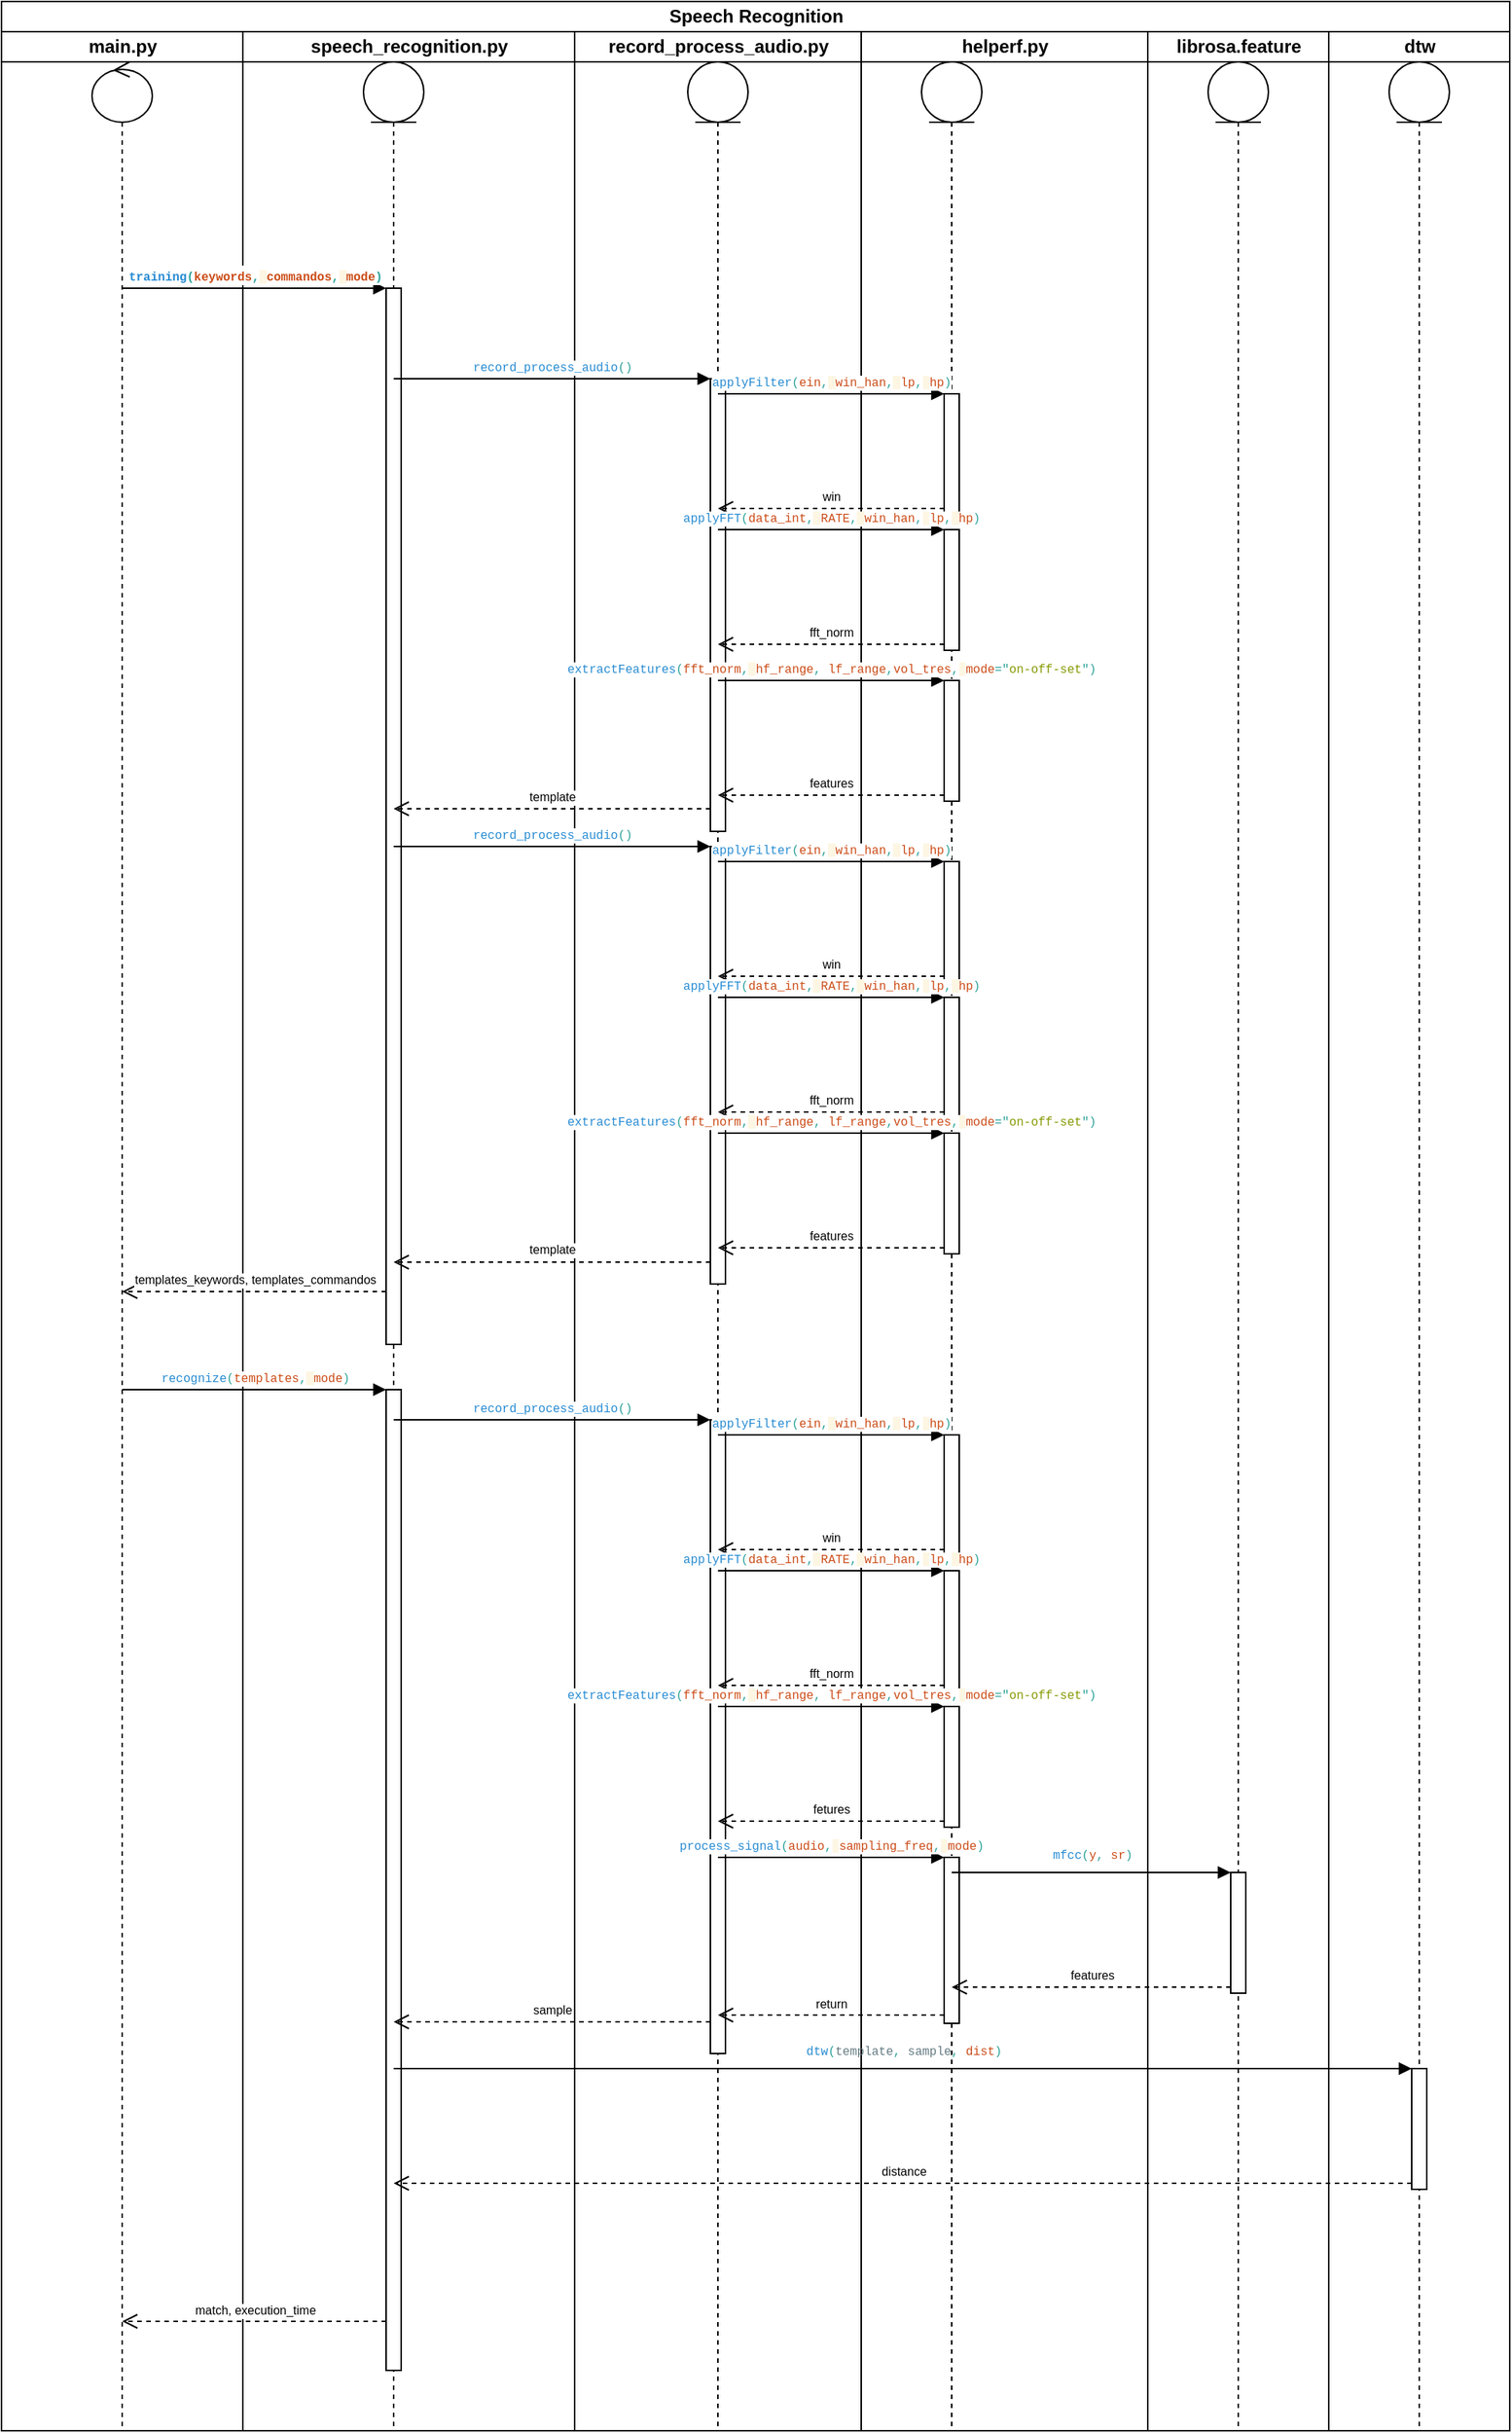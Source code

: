 <mxfile>
    <diagram id="L9CpYDXbvWMQD5tRD1lR" name="Page-1">
        <mxGraphModel dx="1083" dy="636" grid="1" gridSize="10" guides="1" tooltips="1" connect="1" arrows="1" fold="1" page="1" pageScale="1" pageWidth="850" pageHeight="1100" math="0" shadow="0">
            <root>
                <mxCell id="0"/>
                <mxCell id="1" parent="0"/>
                <mxCell id="2" value="Speech Recognition" style="swimlane;childLayout=stackLayout;resizeParent=1;resizeParentMax=0;startSize=20;html=1;" vertex="1" parent="1">
                    <mxGeometry x="20" y="90" width="1000" height="1610" as="geometry"/>
                </mxCell>
                <mxCell id="3" value="main.py" style="swimlane;startSize=20;html=1;" vertex="1" parent="2">
                    <mxGeometry y="20" width="160" height="1590" as="geometry"/>
                </mxCell>
                <mxCell id="10" value="" style="shape=umlLifeline;participant=umlControl;perimeter=lifelinePerimeter;whiteSpace=wrap;html=1;container=1;collapsible=0;recursiveResize=0;verticalAlign=top;spacingTop=36;outlineConnect=0;" vertex="1" parent="3">
                    <mxGeometry x="60" y="20" width="40" height="1570" as="geometry"/>
                </mxCell>
                <mxCell id="4" value="speech_recognition.py" style="swimlane;startSize=20;html=1;" vertex="1" parent="2">
                    <mxGeometry x="160" y="20" width="220" height="1590" as="geometry"/>
                </mxCell>
                <mxCell id="11" value="" style="shape=umlLifeline;participant=umlEntity;perimeter=lifelinePerimeter;whiteSpace=wrap;html=1;container=1;collapsible=0;recursiveResize=0;verticalAlign=top;spacingTop=36;outlineConnect=0;" vertex="1" parent="4">
                    <mxGeometry x="80" y="20" width="40" height="1570" as="geometry"/>
                </mxCell>
                <mxCell id="15" value="" style="html=1;points=[];perimeter=orthogonalPerimeter;" vertex="1" parent="11">
                    <mxGeometry x="15" y="150" width="10" height="700" as="geometry"/>
                </mxCell>
                <mxCell id="30" value="" style="html=1;points=[];perimeter=orthogonalPerimeter;fontSize=8;" vertex="1" parent="11">
                    <mxGeometry x="15" y="880" width="10" height="650" as="geometry"/>
                </mxCell>
                <mxCell id="6" value="record_process_audio.py" style="swimlane;startSize=20;html=1;" vertex="1" parent="2">
                    <mxGeometry x="380" y="20" width="190" height="1590" as="geometry"/>
                </mxCell>
                <mxCell id="13" value="" style="shape=umlLifeline;participant=umlEntity;perimeter=lifelinePerimeter;whiteSpace=wrap;html=1;container=1;collapsible=0;recursiveResize=0;verticalAlign=top;spacingTop=36;outlineConnect=0;" vertex="1" parent="6">
                    <mxGeometry x="75" y="20" width="40" height="1570" as="geometry"/>
                </mxCell>
                <mxCell id="18" value="" style="html=1;points=[];perimeter=orthogonalPerimeter;fontSize=8;" vertex="1" parent="13">
                    <mxGeometry x="15" y="210" width="10" height="300" as="geometry"/>
                </mxCell>
                <mxCell id="33" value="" style="html=1;points=[];perimeter=orthogonalPerimeter;fontSize=8;" vertex="1" parent="13">
                    <mxGeometry x="15" y="900" width="10" height="420" as="geometry"/>
                </mxCell>
                <mxCell id="37" value="" style="html=1;points=[];perimeter=orthogonalPerimeter;fontSize=8;" vertex="1" parent="13">
                    <mxGeometry x="15" y="520" width="10" height="290" as="geometry"/>
                </mxCell>
                <mxCell id="7" value="helperf.py" style="swimlane;startSize=20;html=1;" vertex="1" parent="2">
                    <mxGeometry x="570" y="20" width="190" height="1590" as="geometry"/>
                </mxCell>
                <mxCell id="14" value="" style="shape=umlLifeline;participant=umlEntity;perimeter=lifelinePerimeter;whiteSpace=wrap;html=1;container=1;collapsible=0;recursiveResize=0;verticalAlign=top;spacingTop=36;outlineConnect=0;" vertex="1" parent="7">
                    <mxGeometry x="40" y="20" width="40" height="1570" as="geometry"/>
                </mxCell>
                <mxCell id="21" value="" style="html=1;points=[];perimeter=orthogonalPerimeter;fontSize=8;" vertex="1" parent="14">
                    <mxGeometry x="15" y="220" width="10" height="80" as="geometry"/>
                </mxCell>
                <mxCell id="24" value="" style="html=1;points=[];perimeter=orthogonalPerimeter;fontSize=8;" vertex="1" parent="14">
                    <mxGeometry x="15" y="310" width="10" height="80" as="geometry"/>
                </mxCell>
                <mxCell id="27" value="" style="html=1;points=[];perimeter=orthogonalPerimeter;fontSize=8;" vertex="1" parent="14">
                    <mxGeometry x="15" y="410" width="10" height="80" as="geometry"/>
                </mxCell>
                <mxCell id="40" value="" style="html=1;points=[];perimeter=orthogonalPerimeter;fontSize=8;" vertex="1" parent="14">
                    <mxGeometry x="15" y="530" width="10" height="80" as="geometry"/>
                </mxCell>
                <mxCell id="43" value="" style="html=1;points=[];perimeter=orthogonalPerimeter;fontSize=8;" vertex="1" parent="14">
                    <mxGeometry x="15" y="620" width="10" height="80" as="geometry"/>
                </mxCell>
                <mxCell id="46" value="" style="html=1;points=[];perimeter=orthogonalPerimeter;fontSize=8;" vertex="1" parent="14">
                    <mxGeometry x="15" y="710" width="10" height="80" as="geometry"/>
                </mxCell>
                <mxCell id="51" value="" style="html=1;points=[];perimeter=orthogonalPerimeter;fontSize=8;" vertex="1" parent="14">
                    <mxGeometry x="15" y="910" width="10" height="80" as="geometry"/>
                </mxCell>
                <mxCell id="54" value="" style="html=1;points=[];perimeter=orthogonalPerimeter;fontSize=8;" vertex="1" parent="14">
                    <mxGeometry x="15" y="1000" width="10" height="80" as="geometry"/>
                </mxCell>
                <mxCell id="57" value="" style="html=1;points=[];perimeter=orthogonalPerimeter;fontSize=8;" vertex="1" parent="14">
                    <mxGeometry x="15" y="1090" width="10" height="80" as="geometry"/>
                </mxCell>
                <mxCell id="60" value="" style="html=1;points=[];perimeter=orthogonalPerimeter;fontSize=8;" vertex="1" parent="14">
                    <mxGeometry x="15" y="1190" width="10" height="110" as="geometry"/>
                </mxCell>
                <mxCell id="8" value="librosa.feature" style="swimlane;startSize=20;html=1;" vertex="1" parent="2">
                    <mxGeometry x="760" y="20" width="120" height="1590" as="geometry">
                        <mxRectangle x="730" y="20" width="40" height="1590" as="alternateBounds"/>
                    </mxGeometry>
                </mxCell>
                <mxCell id="63" value="" style="shape=umlLifeline;participant=umlEntity;perimeter=lifelinePerimeter;whiteSpace=wrap;html=1;container=1;collapsible=0;recursiveResize=0;verticalAlign=top;spacingTop=36;outlineConnect=0;fontSize=8;" vertex="1" parent="8">
                    <mxGeometry x="40" y="20" width="40" height="1570" as="geometry"/>
                </mxCell>
                <mxCell id="64" value="" style="html=1;points=[];perimeter=orthogonalPerimeter;fontSize=8;" vertex="1" parent="63">
                    <mxGeometry x="15" y="1200" width="10" height="80" as="geometry"/>
                </mxCell>
                <mxCell id="9" value="dtw" style="swimlane;startSize=20;html=1;" vertex="1" parent="2">
                    <mxGeometry x="880" y="20" width="120" height="1590" as="geometry">
                        <mxRectangle x="880" y="20" width="40" height="1590" as="alternateBounds"/>
                    </mxGeometry>
                </mxCell>
                <mxCell id="72" value="" style="shape=umlLifeline;participant=umlEntity;perimeter=lifelinePerimeter;whiteSpace=wrap;html=1;container=1;collapsible=0;recursiveResize=0;verticalAlign=top;spacingTop=36;outlineConnect=0;fontSize=8;" vertex="1" parent="9">
                    <mxGeometry x="40" y="20" width="40" height="1570" as="geometry"/>
                </mxCell>
                <mxCell id="73" value="" style="html=1;points=[];perimeter=orthogonalPerimeter;fontSize=8;" vertex="1" parent="72">
                    <mxGeometry x="15" y="1330" width="10" height="80" as="geometry"/>
                </mxCell>
                <mxCell id="16" value="&lt;font style=&quot;font-size: 8px;&quot;&gt;&lt;b&gt;&lt;span style=&quot;border-color: var(--border-color); font-family: Consolas, &amp;quot;Courier New&amp;quot;, monospace; text-align: left; color: rgb(38, 139, 210);&quot;&gt;training&lt;/span&gt;&lt;span style=&quot;border-color: var(--border-color); font-family: Consolas, &amp;quot;Courier New&amp;quot;, monospace; text-align: left; color: rgb(42, 161, 152);&quot;&gt;(&lt;/span&gt;&lt;span style=&quot;border-color: var(--border-color); font-family: Consolas, &amp;quot;Courier New&amp;quot;, monospace; text-align: left; color: rgb(203, 75, 22);&quot;&gt;keywords&lt;/span&gt;&lt;span style=&quot;border-color: var(--border-color); font-family: Consolas, &amp;quot;Courier New&amp;quot;, monospace; text-align: left; color: rgb(42, 161, 152);&quot;&gt;,&lt;/span&gt;&lt;span style=&quot;color: rgb(51, 51, 51); font-family: Consolas, &amp;quot;Courier New&amp;quot;, monospace; text-align: left; background-color: rgb(253, 246, 227);&quot;&gt;&amp;nbsp;&lt;/span&gt;&lt;span style=&quot;border-color: var(--border-color); font-family: Consolas, &amp;quot;Courier New&amp;quot;, monospace; text-align: left; color: rgb(203, 75, 22);&quot;&gt;commandos&lt;/span&gt;&lt;span style=&quot;border-color: var(--border-color); font-family: Consolas, &amp;quot;Courier New&amp;quot;, monospace; text-align: left; color: rgb(42, 161, 152);&quot;&gt;,&lt;/span&gt;&lt;span style=&quot;color: rgb(51, 51, 51); font-family: Consolas, &amp;quot;Courier New&amp;quot;, monospace; text-align: left; background-color: rgb(253, 246, 227);&quot;&gt;&amp;nbsp;&lt;/span&gt;&lt;span style=&quot;border-color: var(--border-color); font-family: Consolas, &amp;quot;Courier New&amp;quot;, monospace; text-align: left; color: rgb(203, 75, 22);&quot;&gt;mode&lt;/span&gt;&lt;span style=&quot;border-color: var(--border-color); font-family: Consolas, &amp;quot;Courier New&amp;quot;, monospace; text-align: left; color: rgb(42, 161, 152);&quot;&gt;)&lt;/span&gt;&lt;/b&gt;&lt;/font&gt;" style="html=1;verticalAlign=bottom;endArrow=block;entryX=0;entryY=0;" edge="1" target="15" parent="2" source="10">
                    <mxGeometry x="0.003" relative="1" as="geometry">
                        <mxPoint x="185" y="130" as="sourcePoint"/>
                        <mxPoint as="offset"/>
                    </mxGeometry>
                </mxCell>
                <mxCell id="17" value="templates_keywords, templates_commandos" style="html=1;verticalAlign=bottom;endArrow=open;dashed=1;endSize=8;exitX=0;exitY=0.95;fontSize=8;" edge="1" source="15" parent="2" target="10">
                    <mxGeometry relative="1" as="geometry">
                        <mxPoint x="185" y="206" as="targetPoint"/>
                    </mxGeometry>
                </mxCell>
                <mxCell id="20" value="template" style="html=1;verticalAlign=bottom;endArrow=open;dashed=1;endSize=8;exitX=0;exitY=0.95;fontSize=8;" edge="1" source="18" parent="2" target="11">
                    <mxGeometry relative="1" as="geometry">
                        <mxPoint x="610" y="246" as="targetPoint"/>
                    </mxGeometry>
                </mxCell>
                <mxCell id="19" value="&lt;font style=&quot;font-size: 8px;&quot;&gt;&lt;span style=&quot;border-color: var(--border-color); font-family: Consolas, &amp;quot;Courier New&amp;quot;, monospace; text-align: left; color: rgb(38, 139, 210);&quot;&gt;record_process_audio&lt;/span&gt;&lt;span style=&quot;border-color: var(--border-color); font-family: Consolas, &amp;quot;Courier New&amp;quot;, monospace; text-align: left; color: rgb(42, 161, 152);&quot;&gt;()&lt;/span&gt;&lt;/font&gt;" style="html=1;verticalAlign=bottom;endArrow=block;entryX=0;entryY=0;fontSize=8;" edge="1" target="18" parent="2" source="11">
                    <mxGeometry relative="1" as="geometry">
                        <mxPoint x="610" y="170" as="sourcePoint"/>
                    </mxGeometry>
                </mxCell>
                <mxCell id="22" value="&lt;font style=&quot;font-size: 8px;&quot;&gt;&lt;span style=&quot;border-color: var(--border-color); font-family: Consolas, &amp;quot;Courier New&amp;quot;, monospace; text-align: left; color: rgb(38, 139, 210);&quot;&gt;applyFilter&lt;/span&gt;&lt;span style=&quot;border-color: var(--border-color); font-family: Consolas, &amp;quot;Courier New&amp;quot;, monospace; text-align: left; color: rgb(42, 161, 152);&quot;&gt;(&lt;/span&gt;&lt;span style=&quot;border-color: var(--border-color); font-family: Consolas, &amp;quot;Courier New&amp;quot;, monospace; text-align: left; color: rgb(203, 75, 22);&quot;&gt;ein&lt;/span&gt;&lt;span style=&quot;border-color: var(--border-color); font-family: Consolas, &amp;quot;Courier New&amp;quot;, monospace; text-align: left; color: rgb(42, 161, 152);&quot;&gt;,&lt;/span&gt;&lt;span style=&quot;color: rgb(51, 51, 51); font-family: Consolas, &amp;quot;Courier New&amp;quot;, monospace; text-align: left; background-color: rgb(253, 246, 227);&quot;&gt;&amp;nbsp;&lt;/span&gt;&lt;span style=&quot;border-color: var(--border-color); font-family: Consolas, &amp;quot;Courier New&amp;quot;, monospace; text-align: left; color: rgb(203, 75, 22);&quot;&gt;win_han&lt;/span&gt;&lt;span style=&quot;border-color: var(--border-color); font-family: Consolas, &amp;quot;Courier New&amp;quot;, monospace; text-align: left; color: rgb(42, 161, 152);&quot;&gt;,&lt;/span&gt;&lt;span style=&quot;color: rgb(51, 51, 51); font-family: Consolas, &amp;quot;Courier New&amp;quot;, monospace; text-align: left; background-color: rgb(253, 246, 227);&quot;&gt;&amp;nbsp;&lt;/span&gt;&lt;span style=&quot;border-color: var(--border-color); font-family: Consolas, &amp;quot;Courier New&amp;quot;, monospace; text-align: left; color: rgb(203, 75, 22);&quot;&gt;lp&lt;/span&gt;&lt;span style=&quot;border-color: var(--border-color); font-family: Consolas, &amp;quot;Courier New&amp;quot;, monospace; text-align: left; color: rgb(42, 161, 152);&quot;&gt;,&lt;/span&gt;&lt;span style=&quot;color: rgb(51, 51, 51); font-family: Consolas, &amp;quot;Courier New&amp;quot;, monospace; text-align: left; background-color: rgb(253, 246, 227);&quot;&gt;&amp;nbsp;&lt;/span&gt;&lt;span style=&quot;border-color: var(--border-color); font-family: Consolas, &amp;quot;Courier New&amp;quot;, monospace; text-align: left; color: rgb(203, 75, 22);&quot;&gt;hp&lt;/span&gt;&lt;span style=&quot;border-color: var(--border-color); font-family: Consolas, &amp;quot;Courier New&amp;quot;, monospace; text-align: left; color: rgb(42, 161, 152);&quot;&gt;)&lt;/span&gt;&lt;/font&gt;" style="html=1;verticalAlign=bottom;endArrow=block;entryX=0;entryY=0;fontSize=8;" edge="1" target="21" parent="2" source="13">
                    <mxGeometry relative="1" as="geometry">
                        <mxPoint x="795" y="150" as="sourcePoint"/>
                    </mxGeometry>
                </mxCell>
                <mxCell id="23" value="win" style="html=1;verticalAlign=bottom;endArrow=open;dashed=1;endSize=8;exitX=0;exitY=0.95;fontSize=8;" edge="1" source="21" parent="2" target="13">
                    <mxGeometry relative="1" as="geometry">
                        <mxPoint x="795" y="226" as="targetPoint"/>
                    </mxGeometry>
                </mxCell>
                <mxCell id="25" value="&lt;font style=&quot;font-size: 8px;&quot;&gt;&lt;span style=&quot;border-color: var(--border-color); font-family: Consolas, &amp;quot;Courier New&amp;quot;, monospace; text-align: left; color: rgb(38, 139, 210);&quot;&gt;applyFFT&lt;/span&gt;&lt;span style=&quot;border-color: var(--border-color); font-family: Consolas, &amp;quot;Courier New&amp;quot;, monospace; text-align: left; color: rgb(42, 161, 152);&quot;&gt;(&lt;/span&gt;&lt;span style=&quot;border-color: var(--border-color); font-family: Consolas, &amp;quot;Courier New&amp;quot;, monospace; text-align: left; color: rgb(203, 75, 22);&quot;&gt;data_int&lt;/span&gt;&lt;span style=&quot;border-color: var(--border-color); font-family: Consolas, &amp;quot;Courier New&amp;quot;, monospace; text-align: left; color: rgb(42, 161, 152);&quot;&gt;,&lt;/span&gt;&lt;span style=&quot;color: rgb(51, 51, 51); font-family: Consolas, &amp;quot;Courier New&amp;quot;, monospace; text-align: left; background-color: rgb(253, 246, 227);&quot;&gt;&amp;nbsp;&lt;/span&gt;&lt;span style=&quot;border-color: var(--border-color); font-family: Consolas, &amp;quot;Courier New&amp;quot;, monospace; text-align: left; color: rgb(203, 75, 22);&quot;&gt;RATE&lt;/span&gt;&lt;span style=&quot;border-color: var(--border-color); font-family: Consolas, &amp;quot;Courier New&amp;quot;, monospace; text-align: left; color: rgb(42, 161, 152);&quot;&gt;,&lt;/span&gt;&lt;span style=&quot;color: rgb(51, 51, 51); font-family: Consolas, &amp;quot;Courier New&amp;quot;, monospace; text-align: left; background-color: rgb(253, 246, 227);&quot;&gt;&amp;nbsp;&lt;/span&gt;&lt;span style=&quot;border-color: var(--border-color); font-family: Consolas, &amp;quot;Courier New&amp;quot;, monospace; text-align: left; color: rgb(203, 75, 22);&quot;&gt;win_han&lt;/span&gt;&lt;span style=&quot;border-color: var(--border-color); font-family: Consolas, &amp;quot;Courier New&amp;quot;, monospace; text-align: left; color: rgb(42, 161, 152);&quot;&gt;,&lt;/span&gt;&lt;span style=&quot;color: rgb(51, 51, 51); font-family: Consolas, &amp;quot;Courier New&amp;quot;, monospace; text-align: left; background-color: rgb(253, 246, 227);&quot;&gt;&amp;nbsp;&lt;/span&gt;&lt;span style=&quot;border-color: var(--border-color); font-family: Consolas, &amp;quot;Courier New&amp;quot;, monospace; text-align: left; color: rgb(203, 75, 22);&quot;&gt;lp&lt;/span&gt;&lt;span style=&quot;border-color: var(--border-color); font-family: Consolas, &amp;quot;Courier New&amp;quot;, monospace; text-align: left; color: rgb(42, 161, 152);&quot;&gt;,&lt;/span&gt;&lt;span style=&quot;color: rgb(51, 51, 51); font-family: Consolas, &amp;quot;Courier New&amp;quot;, monospace; text-align: left; background-color: rgb(253, 246, 227);&quot;&gt;&amp;nbsp;&lt;/span&gt;&lt;span style=&quot;border-color: var(--border-color); font-family: Consolas, &amp;quot;Courier New&amp;quot;, monospace; text-align: left; color: rgb(203, 75, 22);&quot;&gt;hp&lt;/span&gt;&lt;span style=&quot;border-color: var(--border-color); font-family: Consolas, &amp;quot;Courier New&amp;quot;, monospace; text-align: left; color: rgb(42, 161, 152);&quot;&gt;)&lt;/span&gt;&lt;/font&gt;" style="html=1;verticalAlign=bottom;endArrow=block;entryX=0;entryY=0;fontSize=8;" edge="1" parent="2" target="24" source="13">
                    <mxGeometry relative="1" as="geometry">
                        <mxPoint x="795" y="240" as="sourcePoint"/>
                    </mxGeometry>
                </mxCell>
                <mxCell id="26" value="fft_norm" style="html=1;verticalAlign=bottom;endArrow=open;dashed=1;endSize=8;exitX=0;exitY=0.95;fontSize=8;" edge="1" parent="2" source="24" target="13">
                    <mxGeometry relative="1" as="geometry">
                        <mxPoint x="795" y="316" as="targetPoint"/>
                    </mxGeometry>
                </mxCell>
                <mxCell id="28" value="&lt;font style=&quot;font-size: 8px;&quot;&gt;&lt;span style=&quot;border-color: var(--border-color); font-family: Consolas, &amp;quot;Courier New&amp;quot;, monospace; text-align: left; color: rgb(38, 139, 210);&quot;&gt;extractFeatures&lt;/span&gt;&lt;span style=&quot;border-color: var(--border-color); font-family: Consolas, &amp;quot;Courier New&amp;quot;, monospace; text-align: left; color: rgb(42, 161, 152);&quot;&gt;(&lt;/span&gt;&lt;span style=&quot;border-color: var(--border-color); font-family: Consolas, &amp;quot;Courier New&amp;quot;, monospace; text-align: left; color: rgb(203, 75, 22);&quot;&gt;fft_norm&lt;/span&gt;&lt;span style=&quot;border-color: var(--border-color); font-family: Consolas, &amp;quot;Courier New&amp;quot;, monospace; text-align: left; color: rgb(42, 161, 152);&quot;&gt;,&lt;/span&gt;&lt;span style=&quot;font-family: Consolas, &amp;quot;Courier New&amp;quot;, monospace; text-align: left; background-color: rgb(253, 246, 227);&quot;&gt;&amp;nbsp;&lt;/span&gt;&lt;span style=&quot;border-color: var(--border-color); font-family: Consolas, &amp;quot;Courier New&amp;quot;, monospace; text-align: left; color: rgb(203, 75, 22);&quot;&gt;hf_range&lt;/span&gt;&lt;span style=&quot;border-color: var(--border-color); font-family: Consolas, &amp;quot;Courier New&amp;quot;, monospace; text-align: left; color: rgb(42, 161, 152);&quot;&gt;,&lt;/span&gt;&lt;font style=&quot;border-color: var(--border-color); font-family: Consolas, &amp;quot;Courier New&amp;quot;, monospace; text-align: left; font-size: 8px;&quot; color=&quot;#333333&quot;&gt;&amp;nbsp;&lt;/font&gt;&lt;span style=&quot;border-color: var(--border-color); font-family: Consolas, &amp;quot;Courier New&amp;quot;, monospace; text-align: left; color: rgb(203, 75, 22);&quot;&gt;lf_range&lt;/span&gt;&lt;span style=&quot;border-color: var(--border-color); font-family: Consolas, &amp;quot;Courier New&amp;quot;, monospace; text-align: left; color: rgb(42, 161, 152);&quot;&gt;,&lt;/span&gt;&lt;span style=&quot;border-color: var(--border-color); font-family: Consolas, &amp;quot;Courier New&amp;quot;, monospace; text-align: left; color: rgb(203, 75, 22);&quot;&gt;vol_tres&lt;/span&gt;&lt;span style=&quot;border-color: var(--border-color); font-family: Consolas, &amp;quot;Courier New&amp;quot;, monospace; text-align: left; color: rgb(42, 161, 152);&quot;&gt;,&lt;/span&gt;&lt;span style=&quot;font-family: Consolas, &amp;quot;Courier New&amp;quot;, monospace; text-align: left; background-color: rgb(253, 246, 227);&quot;&gt;&amp;nbsp;&lt;/span&gt;&lt;span style=&quot;border-color: var(--border-color); font-family: Consolas, &amp;quot;Courier New&amp;quot;, monospace; text-align: left; color: rgb(203, 75, 22);&quot;&gt;mode&lt;/span&gt;&lt;span style=&quot;border-color: var(--border-color); font-family: Consolas, &amp;quot;Courier New&amp;quot;, monospace; text-align: left; color: rgb(42, 161, 152);&quot;&gt;=&lt;/span&gt;&lt;span style=&quot;border-color: var(--border-color); font-family: Consolas, &amp;quot;Courier New&amp;quot;, monospace; text-align: left; color: rgb(42, 161, 152);&quot;&gt;&quot;&lt;/span&gt;&lt;span style=&quot;border-color: var(--border-color); font-family: Consolas, &amp;quot;Courier New&amp;quot;, monospace; text-align: left; color: rgb(133, 153, 0);&quot;&gt;on-off-set&lt;/span&gt;&lt;span style=&quot;border-color: var(--border-color); font-family: Consolas, &amp;quot;Courier New&amp;quot;, monospace; text-align: left; color: rgb(42, 161, 152);&quot;&gt;&quot;&lt;/span&gt;&lt;span style=&quot;border-color: var(--border-color); font-family: Consolas, &amp;quot;Courier New&amp;quot;, monospace; text-align: left; color: rgb(42, 161, 152);&quot;&gt;)&lt;/span&gt;&lt;/font&gt;" style="html=1;verticalAlign=bottom;endArrow=block;entryX=0;entryY=0;fontSize=8;" edge="1" parent="2" target="27" source="13">
                    <mxGeometry relative="1" as="geometry">
                        <mxPoint x="795" y="330" as="sourcePoint"/>
                    </mxGeometry>
                </mxCell>
                <mxCell id="29" value="features" style="html=1;verticalAlign=bottom;endArrow=open;dashed=1;endSize=8;exitX=0;exitY=0.95;fontSize=8;" edge="1" parent="2" source="27" target="13">
                    <mxGeometry relative="1" as="geometry">
                        <mxPoint x="795" y="406" as="targetPoint"/>
                    </mxGeometry>
                </mxCell>
                <mxCell id="31" value="&lt;font style=&quot;font-size: 8px;&quot;&gt;&lt;span style=&quot;border-color: var(--border-color); font-family: Consolas, &amp;quot;Courier New&amp;quot;, monospace; text-align: left; color: rgb(38, 139, 210);&quot;&gt;recognize&lt;/span&gt;&lt;span style=&quot;border-color: var(--border-color); font-family: Consolas, &amp;quot;Courier New&amp;quot;, monospace; text-align: left; color: rgb(42, 161, 152);&quot;&gt;(&lt;/span&gt;&lt;span style=&quot;border-color: var(--border-color); font-family: Consolas, &amp;quot;Courier New&amp;quot;, monospace; text-align: left; color: rgb(203, 75, 22);&quot;&gt;templates&lt;/span&gt;&lt;span style=&quot;border-color: var(--border-color); font-family: Consolas, &amp;quot;Courier New&amp;quot;, monospace; text-align: left; color: rgb(42, 161, 152);&quot;&gt;,&lt;/span&gt;&lt;span style=&quot;color: rgb(51, 51, 51); font-family: Consolas, &amp;quot;Courier New&amp;quot;, monospace; text-align: left; background-color: rgb(253, 246, 227);&quot;&gt;&amp;nbsp;&lt;/span&gt;&lt;span style=&quot;border-color: var(--border-color); font-family: Consolas, &amp;quot;Courier New&amp;quot;, monospace; text-align: left; color: rgb(203, 75, 22);&quot;&gt;mode&lt;/span&gt;&lt;span style=&quot;border-color: var(--border-color); font-family: Consolas, &amp;quot;Courier New&amp;quot;, monospace; text-align: left; color: rgb(42, 161, 152);&quot;&gt;)&lt;/span&gt;&lt;/font&gt;" style="html=1;verticalAlign=bottom;endArrow=block;entryX=0;entryY=0;fontSize=8;" edge="1" target="30" parent="2" source="10">
                    <mxGeometry relative="1" as="geometry">
                        <mxPoint x="185" y="475" as="sourcePoint"/>
                    </mxGeometry>
                </mxCell>
                <mxCell id="32" value="match, execution_time" style="html=1;verticalAlign=bottom;endArrow=open;dashed=1;endSize=8;exitX=0;exitY=0.95;fontSize=8;" edge="1" source="30" parent="2" target="10">
                    <mxGeometry relative="1" as="geometry">
                        <mxPoint x="185" y="551" as="targetPoint"/>
                    </mxGeometry>
                </mxCell>
                <mxCell id="34" value="&lt;span style=&quot;border-color: var(--border-color); font-family: Consolas, &amp;quot;Courier New&amp;quot;, monospace; text-align: left; color: rgb(38, 139, 210);&quot;&gt;record_process_audio&lt;/span&gt;&lt;span style=&quot;border-color: var(--border-color); font-family: Consolas, &amp;quot;Courier New&amp;quot;, monospace; text-align: left; color: rgb(42, 161, 152);&quot;&gt;()&lt;/span&gt;" style="html=1;verticalAlign=bottom;endArrow=block;entryX=0;entryY=0;fontSize=8;" edge="1" target="33" parent="2" source="11">
                    <mxGeometry relative="1" as="geometry">
                        <mxPoint x="610" y="500" as="sourcePoint"/>
                    </mxGeometry>
                </mxCell>
                <mxCell id="35" value="sample" style="html=1;verticalAlign=bottom;endArrow=open;dashed=1;endSize=8;exitX=0;exitY=0.95;fontSize=8;" edge="1" source="33" parent="2" target="11">
                    <mxGeometry relative="1" as="geometry">
                        <mxPoint x="610" y="576" as="targetPoint"/>
                    </mxGeometry>
                </mxCell>
                <mxCell id="38" value="&lt;span style=&quot;border-color: var(--border-color); font-family: Consolas, &amp;quot;Courier New&amp;quot;, monospace; text-align: left; color: rgb(38, 139, 210);&quot;&gt;record_process_audio&lt;/span&gt;&lt;span style=&quot;border-color: var(--border-color); font-family: Consolas, &amp;quot;Courier New&amp;quot;, monospace; text-align: left; color: rgb(42, 161, 152);&quot;&gt;()&lt;/span&gt;" style="html=1;verticalAlign=bottom;endArrow=block;entryX=0;entryY=0;fontSize=8;" edge="1" target="37" parent="2" source="11">
                    <mxGeometry relative="1" as="geometry">
                        <mxPoint x="610" y="440" as="sourcePoint"/>
                    </mxGeometry>
                </mxCell>
                <mxCell id="39" value="template" style="html=1;verticalAlign=bottom;endArrow=open;dashed=1;endSize=8;exitX=0;exitY=0.95;fontSize=8;" edge="1" source="37" parent="2" target="11">
                    <mxGeometry relative="1" as="geometry">
                        <mxPoint x="610" y="516" as="targetPoint"/>
                    </mxGeometry>
                </mxCell>
                <mxCell id="41" value="&lt;span style=&quot;border-color: var(--border-color); font-family: Consolas, &amp;quot;Courier New&amp;quot;, monospace; text-align: left; color: rgb(38, 139, 210);&quot;&gt;applyFilter&lt;/span&gt;&lt;span style=&quot;border-color: var(--border-color); font-family: Consolas, &amp;quot;Courier New&amp;quot;, monospace; text-align: left; color: rgb(42, 161, 152);&quot;&gt;(&lt;/span&gt;&lt;span style=&quot;border-color: var(--border-color); font-family: Consolas, &amp;quot;Courier New&amp;quot;, monospace; text-align: left; color: rgb(203, 75, 22);&quot;&gt;ein&lt;/span&gt;&lt;span style=&quot;border-color: var(--border-color); font-family: Consolas, &amp;quot;Courier New&amp;quot;, monospace; text-align: left; color: rgb(42, 161, 152);&quot;&gt;,&lt;/span&gt;&lt;span style=&quot;border-color: var(--border-color); color: rgb(51, 51, 51); font-family: Consolas, &amp;quot;Courier New&amp;quot;, monospace; text-align: left; background-color: rgb(253, 246, 227);&quot;&gt;&amp;nbsp;&lt;/span&gt;&lt;span style=&quot;border-color: var(--border-color); font-family: Consolas, &amp;quot;Courier New&amp;quot;, monospace; text-align: left; color: rgb(203, 75, 22);&quot;&gt;win_han&lt;/span&gt;&lt;span style=&quot;border-color: var(--border-color); font-family: Consolas, &amp;quot;Courier New&amp;quot;, monospace; text-align: left; color: rgb(42, 161, 152);&quot;&gt;,&lt;/span&gt;&lt;span style=&quot;border-color: var(--border-color); color: rgb(51, 51, 51); font-family: Consolas, &amp;quot;Courier New&amp;quot;, monospace; text-align: left; background-color: rgb(253, 246, 227);&quot;&gt;&amp;nbsp;&lt;/span&gt;&lt;span style=&quot;border-color: var(--border-color); font-family: Consolas, &amp;quot;Courier New&amp;quot;, monospace; text-align: left; color: rgb(203, 75, 22);&quot;&gt;lp&lt;/span&gt;&lt;span style=&quot;border-color: var(--border-color); font-family: Consolas, &amp;quot;Courier New&amp;quot;, monospace; text-align: left; color: rgb(42, 161, 152);&quot;&gt;,&lt;/span&gt;&lt;span style=&quot;border-color: var(--border-color); color: rgb(51, 51, 51); font-family: Consolas, &amp;quot;Courier New&amp;quot;, monospace; text-align: left; background-color: rgb(253, 246, 227);&quot;&gt;&amp;nbsp;&lt;/span&gt;&lt;span style=&quot;border-color: var(--border-color); font-family: Consolas, &amp;quot;Courier New&amp;quot;, monospace; text-align: left; color: rgb(203, 75, 22);&quot;&gt;hp&lt;/span&gt;&lt;span style=&quot;border-color: var(--border-color); font-family: Consolas, &amp;quot;Courier New&amp;quot;, monospace; text-align: left; color: rgb(42, 161, 152);&quot;&gt;)&lt;/span&gt;" style="html=1;verticalAlign=bottom;endArrow=block;entryX=0;entryY=0;fontSize=8;" edge="1" target="40" parent="2" source="13">
                    <mxGeometry relative="1" as="geometry">
                        <mxPoint x="795" y="450" as="sourcePoint"/>
                    </mxGeometry>
                </mxCell>
                <mxCell id="42" value="win" style="html=1;verticalAlign=bottom;endArrow=open;dashed=1;endSize=8;exitX=0;exitY=0.95;fontSize=8;" edge="1" source="40" parent="2" target="13">
                    <mxGeometry relative="1" as="geometry">
                        <mxPoint x="730" y="560" as="targetPoint"/>
                    </mxGeometry>
                </mxCell>
                <mxCell id="44" value="&lt;span style=&quot;border-color: var(--border-color); font-family: Consolas, &amp;quot;Courier New&amp;quot;, monospace; text-align: left; color: rgb(38, 139, 210);&quot;&gt;applyFFT&lt;/span&gt;&lt;span style=&quot;border-color: var(--border-color); font-family: Consolas, &amp;quot;Courier New&amp;quot;, monospace; text-align: left; color: rgb(42, 161, 152);&quot;&gt;(&lt;/span&gt;&lt;span style=&quot;border-color: var(--border-color); font-family: Consolas, &amp;quot;Courier New&amp;quot;, monospace; text-align: left; color: rgb(203, 75, 22);&quot;&gt;data_int&lt;/span&gt;&lt;span style=&quot;border-color: var(--border-color); font-family: Consolas, &amp;quot;Courier New&amp;quot;, monospace; text-align: left; color: rgb(42, 161, 152);&quot;&gt;,&lt;/span&gt;&lt;span style=&quot;border-color: var(--border-color); color: rgb(51, 51, 51); font-family: Consolas, &amp;quot;Courier New&amp;quot;, monospace; text-align: left; background-color: rgb(253, 246, 227);&quot;&gt;&amp;nbsp;&lt;/span&gt;&lt;span style=&quot;border-color: var(--border-color); font-family: Consolas, &amp;quot;Courier New&amp;quot;, monospace; text-align: left; color: rgb(203, 75, 22);&quot;&gt;RATE&lt;/span&gt;&lt;span style=&quot;border-color: var(--border-color); font-family: Consolas, &amp;quot;Courier New&amp;quot;, monospace; text-align: left; color: rgb(42, 161, 152);&quot;&gt;,&lt;/span&gt;&lt;span style=&quot;border-color: var(--border-color); color: rgb(51, 51, 51); font-family: Consolas, &amp;quot;Courier New&amp;quot;, monospace; text-align: left; background-color: rgb(253, 246, 227);&quot;&gt;&amp;nbsp;&lt;/span&gt;&lt;span style=&quot;border-color: var(--border-color); font-family: Consolas, &amp;quot;Courier New&amp;quot;, monospace; text-align: left; color: rgb(203, 75, 22);&quot;&gt;win_han&lt;/span&gt;&lt;span style=&quot;border-color: var(--border-color); font-family: Consolas, &amp;quot;Courier New&amp;quot;, monospace; text-align: left; color: rgb(42, 161, 152);&quot;&gt;,&lt;/span&gt;&lt;span style=&quot;border-color: var(--border-color); color: rgb(51, 51, 51); font-family: Consolas, &amp;quot;Courier New&amp;quot;, monospace; text-align: left; background-color: rgb(253, 246, 227);&quot;&gt;&amp;nbsp;&lt;/span&gt;&lt;span style=&quot;border-color: var(--border-color); font-family: Consolas, &amp;quot;Courier New&amp;quot;, monospace; text-align: left; color: rgb(203, 75, 22);&quot;&gt;lp&lt;/span&gt;&lt;span style=&quot;border-color: var(--border-color); font-family: Consolas, &amp;quot;Courier New&amp;quot;, monospace; text-align: left; color: rgb(42, 161, 152);&quot;&gt;,&lt;/span&gt;&lt;span style=&quot;border-color: var(--border-color); color: rgb(51, 51, 51); font-family: Consolas, &amp;quot;Courier New&amp;quot;, monospace; text-align: left; background-color: rgb(253, 246, 227);&quot;&gt;&amp;nbsp;&lt;/span&gt;&lt;span style=&quot;border-color: var(--border-color); font-family: Consolas, &amp;quot;Courier New&amp;quot;, monospace; text-align: left; color: rgb(203, 75, 22);&quot;&gt;hp&lt;/span&gt;&lt;span style=&quot;border-color: var(--border-color); font-family: Consolas, &amp;quot;Courier New&amp;quot;, monospace; text-align: left; color: rgb(42, 161, 152);&quot;&gt;)&lt;/span&gt;" style="html=1;verticalAlign=bottom;endArrow=block;entryX=0;entryY=0;fontSize=8;" edge="1" target="43" parent="2" source="13">
                    <mxGeometry relative="1" as="geometry">
                        <mxPoint x="795" y="540" as="sourcePoint"/>
                    </mxGeometry>
                </mxCell>
                <mxCell id="45" value="fft_norm" style="html=1;verticalAlign=bottom;endArrow=open;dashed=1;endSize=8;exitX=0;exitY=0.95;fontSize=8;" edge="1" source="43" parent="2" target="13">
                    <mxGeometry x="-0.003" relative="1" as="geometry">
                        <mxPoint x="795" y="616" as="targetPoint"/>
                        <mxPoint as="offset"/>
                    </mxGeometry>
                </mxCell>
                <mxCell id="47" value="&lt;span style=&quot;border-color: var(--border-color); font-family: Consolas, &amp;quot;Courier New&amp;quot;, monospace; text-align: left; color: rgb(38, 139, 210);&quot;&gt;extractFeatures&lt;/span&gt;&lt;span style=&quot;border-color: var(--border-color); font-family: Consolas, &amp;quot;Courier New&amp;quot;, monospace; text-align: left; color: rgb(42, 161, 152);&quot;&gt;(&lt;/span&gt;&lt;span style=&quot;border-color: var(--border-color); font-family: Consolas, &amp;quot;Courier New&amp;quot;, monospace; text-align: left; color: rgb(203, 75, 22);&quot;&gt;fft_norm&lt;/span&gt;&lt;span style=&quot;border-color: var(--border-color); font-family: Consolas, &amp;quot;Courier New&amp;quot;, monospace; text-align: left; color: rgb(42, 161, 152);&quot;&gt;,&lt;/span&gt;&lt;span style=&quot;border-color: var(--border-color); font-family: Consolas, &amp;quot;Courier New&amp;quot;, monospace; text-align: left; background-color: rgb(253, 246, 227);&quot;&gt;&amp;nbsp;&lt;/span&gt;&lt;span style=&quot;border-color: var(--border-color); font-family: Consolas, &amp;quot;Courier New&amp;quot;, monospace; text-align: left; color: rgb(203, 75, 22);&quot;&gt;hf_range&lt;/span&gt;&lt;span style=&quot;border-color: var(--border-color); font-family: Consolas, &amp;quot;Courier New&amp;quot;, monospace; text-align: left; color: rgb(42, 161, 152);&quot;&gt;,&lt;/span&gt;&lt;font style=&quot;border-color: var(--border-color); font-family: Consolas, &amp;quot;Courier New&amp;quot;, monospace; text-align: left;&quot; color=&quot;#333333&quot;&gt;&amp;nbsp;&lt;/font&gt;&lt;span style=&quot;border-color: var(--border-color); font-family: Consolas, &amp;quot;Courier New&amp;quot;, monospace; text-align: left; color: rgb(203, 75, 22);&quot;&gt;lf_range&lt;/span&gt;&lt;span style=&quot;border-color: var(--border-color); font-family: Consolas, &amp;quot;Courier New&amp;quot;, monospace; text-align: left; color: rgb(42, 161, 152);&quot;&gt;,&lt;/span&gt;&lt;span style=&quot;border-color: var(--border-color); font-family: Consolas, &amp;quot;Courier New&amp;quot;, monospace; text-align: left; color: rgb(203, 75, 22);&quot;&gt;vol_tres&lt;/span&gt;&lt;span style=&quot;border-color: var(--border-color); font-family: Consolas, &amp;quot;Courier New&amp;quot;, monospace; text-align: left; color: rgb(42, 161, 152);&quot;&gt;,&lt;/span&gt;&lt;span style=&quot;border-color: var(--border-color); font-family: Consolas, &amp;quot;Courier New&amp;quot;, monospace; text-align: left; background-color: rgb(253, 246, 227);&quot;&gt;&amp;nbsp;&lt;/span&gt;&lt;span style=&quot;border-color: var(--border-color); font-family: Consolas, &amp;quot;Courier New&amp;quot;, monospace; text-align: left; color: rgb(203, 75, 22);&quot;&gt;mode&lt;/span&gt;&lt;span style=&quot;border-color: var(--border-color); font-family: Consolas, &amp;quot;Courier New&amp;quot;, monospace; text-align: left; color: rgb(42, 161, 152);&quot;&gt;=&lt;/span&gt;&lt;span style=&quot;border-color: var(--border-color); font-family: Consolas, &amp;quot;Courier New&amp;quot;, monospace; text-align: left; color: rgb(42, 161, 152);&quot;&gt;&quot;&lt;/span&gt;&lt;span style=&quot;border-color: var(--border-color); font-family: Consolas, &amp;quot;Courier New&amp;quot;, monospace; text-align: left; color: rgb(133, 153, 0);&quot;&gt;on-off-set&lt;/span&gt;&lt;span style=&quot;border-color: var(--border-color); font-family: Consolas, &amp;quot;Courier New&amp;quot;, monospace; text-align: left; color: rgb(42, 161, 152);&quot;&gt;&quot;&lt;/span&gt;&lt;span style=&quot;border-color: var(--border-color); font-family: Consolas, &amp;quot;Courier New&amp;quot;, monospace; text-align: left; color: rgb(42, 161, 152);&quot;&gt;)&lt;/span&gt;" style="html=1;verticalAlign=bottom;endArrow=block;entryX=0;entryY=0;fontSize=8;" edge="1" target="46" parent="2" source="13">
                    <mxGeometry relative="1" as="geometry">
                        <mxPoint x="795" y="630" as="sourcePoint"/>
                    </mxGeometry>
                </mxCell>
                <mxCell id="48" value="features" style="html=1;verticalAlign=bottom;endArrow=open;dashed=1;endSize=8;exitX=0;exitY=0.95;fontSize=8;" edge="1" source="46" parent="2" target="13">
                    <mxGeometry relative="1" as="geometry">
                        <mxPoint x="795" y="706" as="targetPoint"/>
                    </mxGeometry>
                </mxCell>
                <mxCell id="52" value="&lt;span style=&quot;border-color: var(--border-color); font-family: Consolas, &amp;quot;Courier New&amp;quot;, monospace; text-align: left; color: rgb(38, 139, 210);&quot;&gt;applyFilter&lt;/span&gt;&lt;span style=&quot;border-color: var(--border-color); font-family: Consolas, &amp;quot;Courier New&amp;quot;, monospace; text-align: left; color: rgb(42, 161, 152);&quot;&gt;(&lt;/span&gt;&lt;span style=&quot;border-color: var(--border-color); font-family: Consolas, &amp;quot;Courier New&amp;quot;, monospace; text-align: left; color: rgb(203, 75, 22);&quot;&gt;ein&lt;/span&gt;&lt;span style=&quot;border-color: var(--border-color); font-family: Consolas, &amp;quot;Courier New&amp;quot;, monospace; text-align: left; color: rgb(42, 161, 152);&quot;&gt;,&lt;/span&gt;&lt;span style=&quot;border-color: var(--border-color); color: rgb(51, 51, 51); font-family: Consolas, &amp;quot;Courier New&amp;quot;, monospace; text-align: left; background-color: rgb(253, 246, 227);&quot;&gt;&amp;nbsp;&lt;/span&gt;&lt;span style=&quot;border-color: var(--border-color); font-family: Consolas, &amp;quot;Courier New&amp;quot;, monospace; text-align: left; color: rgb(203, 75, 22);&quot;&gt;win_han&lt;/span&gt;&lt;span style=&quot;border-color: var(--border-color); font-family: Consolas, &amp;quot;Courier New&amp;quot;, monospace; text-align: left; color: rgb(42, 161, 152);&quot;&gt;,&lt;/span&gt;&lt;span style=&quot;border-color: var(--border-color); color: rgb(51, 51, 51); font-family: Consolas, &amp;quot;Courier New&amp;quot;, monospace; text-align: left; background-color: rgb(253, 246, 227);&quot;&gt;&amp;nbsp;&lt;/span&gt;&lt;span style=&quot;border-color: var(--border-color); font-family: Consolas, &amp;quot;Courier New&amp;quot;, monospace; text-align: left; color: rgb(203, 75, 22);&quot;&gt;lp&lt;/span&gt;&lt;span style=&quot;border-color: var(--border-color); font-family: Consolas, &amp;quot;Courier New&amp;quot;, monospace; text-align: left; color: rgb(42, 161, 152);&quot;&gt;,&lt;/span&gt;&lt;span style=&quot;border-color: var(--border-color); color: rgb(51, 51, 51); font-family: Consolas, &amp;quot;Courier New&amp;quot;, monospace; text-align: left; background-color: rgb(253, 246, 227);&quot;&gt;&amp;nbsp;&lt;/span&gt;&lt;span style=&quot;border-color: var(--border-color); font-family: Consolas, &amp;quot;Courier New&amp;quot;, monospace; text-align: left; color: rgb(203, 75, 22);&quot;&gt;hp&lt;/span&gt;&lt;span style=&quot;border-color: var(--border-color); font-family: Consolas, &amp;quot;Courier New&amp;quot;, monospace; text-align: left; color: rgb(42, 161, 152);&quot;&gt;)&lt;/span&gt;" style="html=1;verticalAlign=bottom;endArrow=block;entryX=0;entryY=0;fontSize=8;" edge="1" target="51" parent="2" source="13">
                    <mxGeometry relative="1" as="geometry">
                        <mxPoint x="595" y="950" as="sourcePoint"/>
                    </mxGeometry>
                </mxCell>
                <mxCell id="53" value="win" style="html=1;verticalAlign=bottom;endArrow=open;dashed=1;endSize=8;exitX=0;exitY=0.95;fontSize=8;" edge="1" source="51" parent="2" target="13">
                    <mxGeometry relative="1" as="geometry">
                        <mxPoint x="595" y="1026" as="targetPoint"/>
                    </mxGeometry>
                </mxCell>
                <mxCell id="55" value="&lt;span style=&quot;border-color: var(--border-color); font-family: Consolas, &amp;quot;Courier New&amp;quot;, monospace; text-align: left; color: rgb(38, 139, 210);&quot;&gt;applyFFT&lt;/span&gt;&lt;span style=&quot;border-color: var(--border-color); font-family: Consolas, &amp;quot;Courier New&amp;quot;, monospace; text-align: left; color: rgb(42, 161, 152);&quot;&gt;(&lt;/span&gt;&lt;span style=&quot;border-color: var(--border-color); font-family: Consolas, &amp;quot;Courier New&amp;quot;, monospace; text-align: left; color: rgb(203, 75, 22);&quot;&gt;data_int&lt;/span&gt;&lt;span style=&quot;border-color: var(--border-color); font-family: Consolas, &amp;quot;Courier New&amp;quot;, monospace; text-align: left; color: rgb(42, 161, 152);&quot;&gt;,&lt;/span&gt;&lt;span style=&quot;border-color: var(--border-color); color: rgb(51, 51, 51); font-family: Consolas, &amp;quot;Courier New&amp;quot;, monospace; text-align: left; background-color: rgb(253, 246, 227);&quot;&gt;&amp;nbsp;&lt;/span&gt;&lt;span style=&quot;border-color: var(--border-color); font-family: Consolas, &amp;quot;Courier New&amp;quot;, monospace; text-align: left; color: rgb(203, 75, 22);&quot;&gt;RATE&lt;/span&gt;&lt;span style=&quot;border-color: var(--border-color); font-family: Consolas, &amp;quot;Courier New&amp;quot;, monospace; text-align: left; color: rgb(42, 161, 152);&quot;&gt;,&lt;/span&gt;&lt;span style=&quot;border-color: var(--border-color); color: rgb(51, 51, 51); font-family: Consolas, &amp;quot;Courier New&amp;quot;, monospace; text-align: left; background-color: rgb(253, 246, 227);&quot;&gt;&amp;nbsp;&lt;/span&gt;&lt;span style=&quot;border-color: var(--border-color); font-family: Consolas, &amp;quot;Courier New&amp;quot;, monospace; text-align: left; color: rgb(203, 75, 22);&quot;&gt;win_han&lt;/span&gt;&lt;span style=&quot;border-color: var(--border-color); font-family: Consolas, &amp;quot;Courier New&amp;quot;, monospace; text-align: left; color: rgb(42, 161, 152);&quot;&gt;,&lt;/span&gt;&lt;span style=&quot;border-color: var(--border-color); color: rgb(51, 51, 51); font-family: Consolas, &amp;quot;Courier New&amp;quot;, monospace; text-align: left; background-color: rgb(253, 246, 227);&quot;&gt;&amp;nbsp;&lt;/span&gt;&lt;span style=&quot;border-color: var(--border-color); font-family: Consolas, &amp;quot;Courier New&amp;quot;, monospace; text-align: left; color: rgb(203, 75, 22);&quot;&gt;lp&lt;/span&gt;&lt;span style=&quot;border-color: var(--border-color); font-family: Consolas, &amp;quot;Courier New&amp;quot;, monospace; text-align: left; color: rgb(42, 161, 152);&quot;&gt;,&lt;/span&gt;&lt;span style=&quot;border-color: var(--border-color); color: rgb(51, 51, 51); font-family: Consolas, &amp;quot;Courier New&amp;quot;, monospace; text-align: left; background-color: rgb(253, 246, 227);&quot;&gt;&amp;nbsp;&lt;/span&gt;&lt;span style=&quot;border-color: var(--border-color); font-family: Consolas, &amp;quot;Courier New&amp;quot;, monospace; text-align: left; color: rgb(203, 75, 22);&quot;&gt;hp&lt;/span&gt;&lt;span style=&quot;border-color: var(--border-color); font-family: Consolas, &amp;quot;Courier New&amp;quot;, monospace; text-align: left; color: rgb(42, 161, 152);&quot;&gt;)&lt;/span&gt;" style="html=1;verticalAlign=bottom;endArrow=block;entryX=0;entryY=0;fontSize=8;" edge="1" target="54" parent="2" source="13">
                    <mxGeometry relative="1" as="geometry">
                        <mxPoint x="595" y="1040" as="sourcePoint"/>
                    </mxGeometry>
                </mxCell>
                <mxCell id="56" value="fft_norm" style="html=1;verticalAlign=bottom;endArrow=open;dashed=1;endSize=8;exitX=0;exitY=0.95;fontSize=8;" edge="1" source="54" parent="2" target="13">
                    <mxGeometry relative="1" as="geometry">
                        <mxPoint x="595" y="1116" as="targetPoint"/>
                    </mxGeometry>
                </mxCell>
                <mxCell id="58" value="&lt;span style=&quot;border-color: var(--border-color); font-family: Consolas, &amp;quot;Courier New&amp;quot;, monospace; text-align: left; color: rgb(38, 139, 210);&quot;&gt;extractFeatures&lt;/span&gt;&lt;span style=&quot;border-color: var(--border-color); font-family: Consolas, &amp;quot;Courier New&amp;quot;, monospace; text-align: left; color: rgb(42, 161, 152);&quot;&gt;(&lt;/span&gt;&lt;span style=&quot;border-color: var(--border-color); font-family: Consolas, &amp;quot;Courier New&amp;quot;, monospace; text-align: left; color: rgb(203, 75, 22);&quot;&gt;fft_norm&lt;/span&gt;&lt;span style=&quot;border-color: var(--border-color); font-family: Consolas, &amp;quot;Courier New&amp;quot;, monospace; text-align: left; color: rgb(42, 161, 152);&quot;&gt;,&lt;/span&gt;&lt;span style=&quot;border-color: var(--border-color); font-family: Consolas, &amp;quot;Courier New&amp;quot;, monospace; text-align: left; background-color: rgb(253, 246, 227);&quot;&gt;&amp;nbsp;&lt;/span&gt;&lt;span style=&quot;border-color: var(--border-color); font-family: Consolas, &amp;quot;Courier New&amp;quot;, monospace; text-align: left; color: rgb(203, 75, 22);&quot;&gt;hf_range&lt;/span&gt;&lt;span style=&quot;border-color: var(--border-color); font-family: Consolas, &amp;quot;Courier New&amp;quot;, monospace; text-align: left; color: rgb(42, 161, 152);&quot;&gt;,&lt;/span&gt;&lt;font style=&quot;border-color: var(--border-color); font-family: Consolas, &amp;quot;Courier New&amp;quot;, monospace; text-align: left;&quot; color=&quot;#333333&quot;&gt;&amp;nbsp;&lt;/font&gt;&lt;span style=&quot;border-color: var(--border-color); font-family: Consolas, &amp;quot;Courier New&amp;quot;, monospace; text-align: left; color: rgb(203, 75, 22);&quot;&gt;lf_range&lt;/span&gt;&lt;span style=&quot;border-color: var(--border-color); font-family: Consolas, &amp;quot;Courier New&amp;quot;, monospace; text-align: left; color: rgb(42, 161, 152);&quot;&gt;,&lt;/span&gt;&lt;span style=&quot;border-color: var(--border-color); font-family: Consolas, &amp;quot;Courier New&amp;quot;, monospace; text-align: left; color: rgb(203, 75, 22);&quot;&gt;vol_tres&lt;/span&gt;&lt;span style=&quot;border-color: var(--border-color); font-family: Consolas, &amp;quot;Courier New&amp;quot;, monospace; text-align: left; color: rgb(42, 161, 152);&quot;&gt;,&lt;/span&gt;&lt;span style=&quot;border-color: var(--border-color); font-family: Consolas, &amp;quot;Courier New&amp;quot;, monospace; text-align: left; background-color: rgb(253, 246, 227);&quot;&gt;&amp;nbsp;&lt;/span&gt;&lt;span style=&quot;border-color: var(--border-color); font-family: Consolas, &amp;quot;Courier New&amp;quot;, monospace; text-align: left; color: rgb(203, 75, 22);&quot;&gt;mode&lt;/span&gt;&lt;span style=&quot;border-color: var(--border-color); font-family: Consolas, &amp;quot;Courier New&amp;quot;, monospace; text-align: left; color: rgb(42, 161, 152);&quot;&gt;=&lt;/span&gt;&lt;span style=&quot;border-color: var(--border-color); font-family: Consolas, &amp;quot;Courier New&amp;quot;, monospace; text-align: left; color: rgb(42, 161, 152);&quot;&gt;&quot;&lt;/span&gt;&lt;span style=&quot;border-color: var(--border-color); font-family: Consolas, &amp;quot;Courier New&amp;quot;, monospace; text-align: left; color: rgb(133, 153, 0);&quot;&gt;on-off-set&lt;/span&gt;&lt;span style=&quot;border-color: var(--border-color); font-family: Consolas, &amp;quot;Courier New&amp;quot;, monospace; text-align: left; color: rgb(42, 161, 152);&quot;&gt;&quot;&lt;/span&gt;&lt;span style=&quot;border-color: var(--border-color); font-family: Consolas, &amp;quot;Courier New&amp;quot;, monospace; text-align: left; color: rgb(42, 161, 152);&quot;&gt;)&lt;/span&gt;" style="html=1;verticalAlign=bottom;endArrow=block;entryX=0;entryY=0;fontSize=8;" edge="1" target="57" parent="2" source="13">
                    <mxGeometry relative="1" as="geometry">
                        <mxPoint x="595" y="1130" as="sourcePoint"/>
                    </mxGeometry>
                </mxCell>
                <mxCell id="59" value="fetures" style="html=1;verticalAlign=bottom;endArrow=open;dashed=1;endSize=8;exitX=0;exitY=0.95;fontSize=8;" edge="1" source="57" parent="2" target="13">
                    <mxGeometry relative="1" as="geometry">
                        <mxPoint x="595" y="1206" as="targetPoint"/>
                    </mxGeometry>
                </mxCell>
                <mxCell id="61" value="&lt;font style=&quot;font-size: 8px;&quot;&gt;&lt;span style=&quot;border-color: var(--border-color); font-family: Consolas, &amp;quot;Courier New&amp;quot;, monospace; text-align: left; color: rgb(38, 139, 210);&quot;&gt;process_signal&lt;/span&gt;&lt;span style=&quot;border-color: var(--border-color); font-family: Consolas, &amp;quot;Courier New&amp;quot;, monospace; text-align: left; color: rgb(42, 161, 152);&quot;&gt;(&lt;/span&gt;&lt;span style=&quot;border-color: var(--border-color); font-family: Consolas, &amp;quot;Courier New&amp;quot;, monospace; text-align: left; color: rgb(203, 75, 22);&quot;&gt;audio&lt;/span&gt;&lt;span style=&quot;border-color: var(--border-color); font-family: Consolas, &amp;quot;Courier New&amp;quot;, monospace; text-align: left; color: rgb(42, 161, 152);&quot;&gt;,&lt;/span&gt;&lt;span style=&quot;color: rgb(51, 51, 51); font-family: Consolas, &amp;quot;Courier New&amp;quot;, monospace; text-align: left; background-color: rgb(253, 246, 227);&quot;&gt;&amp;nbsp;&lt;/span&gt;&lt;span style=&quot;border-color: var(--border-color); font-family: Consolas, &amp;quot;Courier New&amp;quot;, monospace; text-align: left; color: rgb(203, 75, 22);&quot;&gt;sampling_freq&lt;/span&gt;&lt;span style=&quot;border-color: var(--border-color); font-family: Consolas, &amp;quot;Courier New&amp;quot;, monospace; text-align: left; color: rgb(42, 161, 152);&quot;&gt;,&lt;/span&gt;&lt;span style=&quot;color: rgb(51, 51, 51); font-family: Consolas, &amp;quot;Courier New&amp;quot;, monospace; text-align: left; background-color: rgb(253, 246, 227);&quot;&gt;&amp;nbsp;&lt;/span&gt;&lt;span style=&quot;border-color: var(--border-color); font-family: Consolas, &amp;quot;Courier New&amp;quot;, monospace; text-align: left; color: rgb(203, 75, 22);&quot;&gt;mode&lt;/span&gt;&lt;span style=&quot;border-color: var(--border-color); font-family: Consolas, &amp;quot;Courier New&amp;quot;, monospace; text-align: left; color: rgb(42, 161, 152);&quot;&gt;)&lt;/span&gt;&lt;/font&gt;" style="html=1;verticalAlign=bottom;endArrow=block;entryX=0;entryY=0;fontSize=8;" edge="1" target="60" parent="2" source="13">
                    <mxGeometry relative="1" as="geometry">
                        <mxPoint x="595" y="1220" as="sourcePoint"/>
                    </mxGeometry>
                </mxCell>
                <mxCell id="62" value="return" style="html=1;verticalAlign=bottom;endArrow=open;dashed=1;endSize=8;exitX=0;exitY=0.95;fontSize=8;" edge="1" source="60" parent="2" target="13">
                    <mxGeometry relative="1" as="geometry">
                        <mxPoint x="595" y="1296" as="targetPoint"/>
                    </mxGeometry>
                </mxCell>
                <mxCell id="65" value="&lt;div style=&quot;color: rgb(51, 51, 51); font-family: Consolas, &amp;quot;Courier New&amp;quot;, monospace; line-height: 19px;&quot;&gt;&lt;span style=&quot;color: rgb(38, 139, 210);&quot;&gt;mfcc&lt;/span&gt;&lt;span style=&quot;color: rgb(42, 161, 152);&quot;&gt;(&lt;/span&gt;&lt;span style=&quot;color: rgb(203, 75, 22);&quot;&gt;y&lt;/span&gt;&lt;span style=&quot;color: rgb(42, 161, 152);&quot;&gt;,&lt;/span&gt; &lt;span style=&quot;color: rgb(203, 75, 22);&quot;&gt;sr&lt;/span&gt;&lt;span style=&quot;color: rgb(42, 161, 152);&quot;&gt;)&lt;/span&gt;&lt;/div&gt;" style="html=1;verticalAlign=bottom;endArrow=block;entryX=0;entryY=0;fontSize=8;" edge="1" target="64" parent="2" source="14">
                    <mxGeometry relative="1" as="geometry">
                        <mxPoint x="715" y="1230" as="sourcePoint"/>
                    </mxGeometry>
                </mxCell>
                <mxCell id="66" value="features" style="html=1;verticalAlign=bottom;endArrow=open;dashed=1;endSize=8;exitX=0;exitY=0.95;fontSize=8;" edge="1" source="64" parent="2" target="14">
                    <mxGeometry relative="1" as="geometry">
                        <mxPoint x="715" y="1306" as="targetPoint"/>
                    </mxGeometry>
                </mxCell>
                <mxCell id="74" value="&lt;div style=&quot;color: rgb(51, 51, 51); font-family: Consolas, &amp;quot;Courier New&amp;quot;, monospace; line-height: 19px;&quot;&gt;&lt;span style=&quot;color: rgb(38, 139, 210);&quot;&gt;dtw&lt;/span&gt;&lt;span style=&quot;color: rgb(42, 161, 152);&quot;&gt;(&lt;/span&gt;&lt;span style=&quot;color: rgb(101, 123, 131);&quot;&gt;template&lt;/span&gt;&lt;span style=&quot;color: rgb(42, 161, 152);&quot;&gt;,&lt;/span&gt; &lt;span style=&quot;color: rgb(101, 123, 131);&quot;&gt;sample&lt;/span&gt;&lt;span style=&quot;color: rgb(42, 161, 152);&quot;&gt;,&lt;/span&gt; &lt;span style=&quot;color: rgb(203, 75, 22);&quot;&gt;dist&lt;/span&gt;&lt;span style=&quot;color: rgb(42, 161, 152);&quot;&gt;)&lt;/span&gt;&lt;/div&gt;" style="html=1;verticalAlign=bottom;endArrow=block;entryX=0;entryY=0;labelBackgroundColor=none;fontSize=8;" edge="1" target="73" parent="2" source="11">
                    <mxGeometry relative="1" as="geometry">
                        <mxPoint x="865" y="1340" as="sourcePoint"/>
                    </mxGeometry>
                </mxCell>
                <mxCell id="75" value="distance" style="html=1;verticalAlign=bottom;endArrow=open;dashed=1;endSize=8;exitX=0;exitY=0.95;labelBackgroundColor=none;fontSize=8;" edge="1" source="73" parent="2" target="11">
                    <mxGeometry relative="1" as="geometry">
                        <mxPoint x="865" y="1416" as="targetPoint"/>
                    </mxGeometry>
                </mxCell>
            </root>
        </mxGraphModel>
    </diagram>
</mxfile>